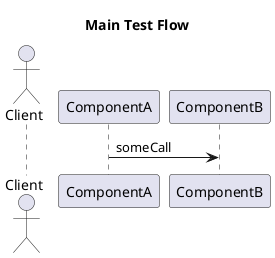 @startuml

    title Main Test Flow

    actor Client as client

    participant ComponentA as a
    participant ComponentB as b 

    
    a -> b : someCall

@enduml
